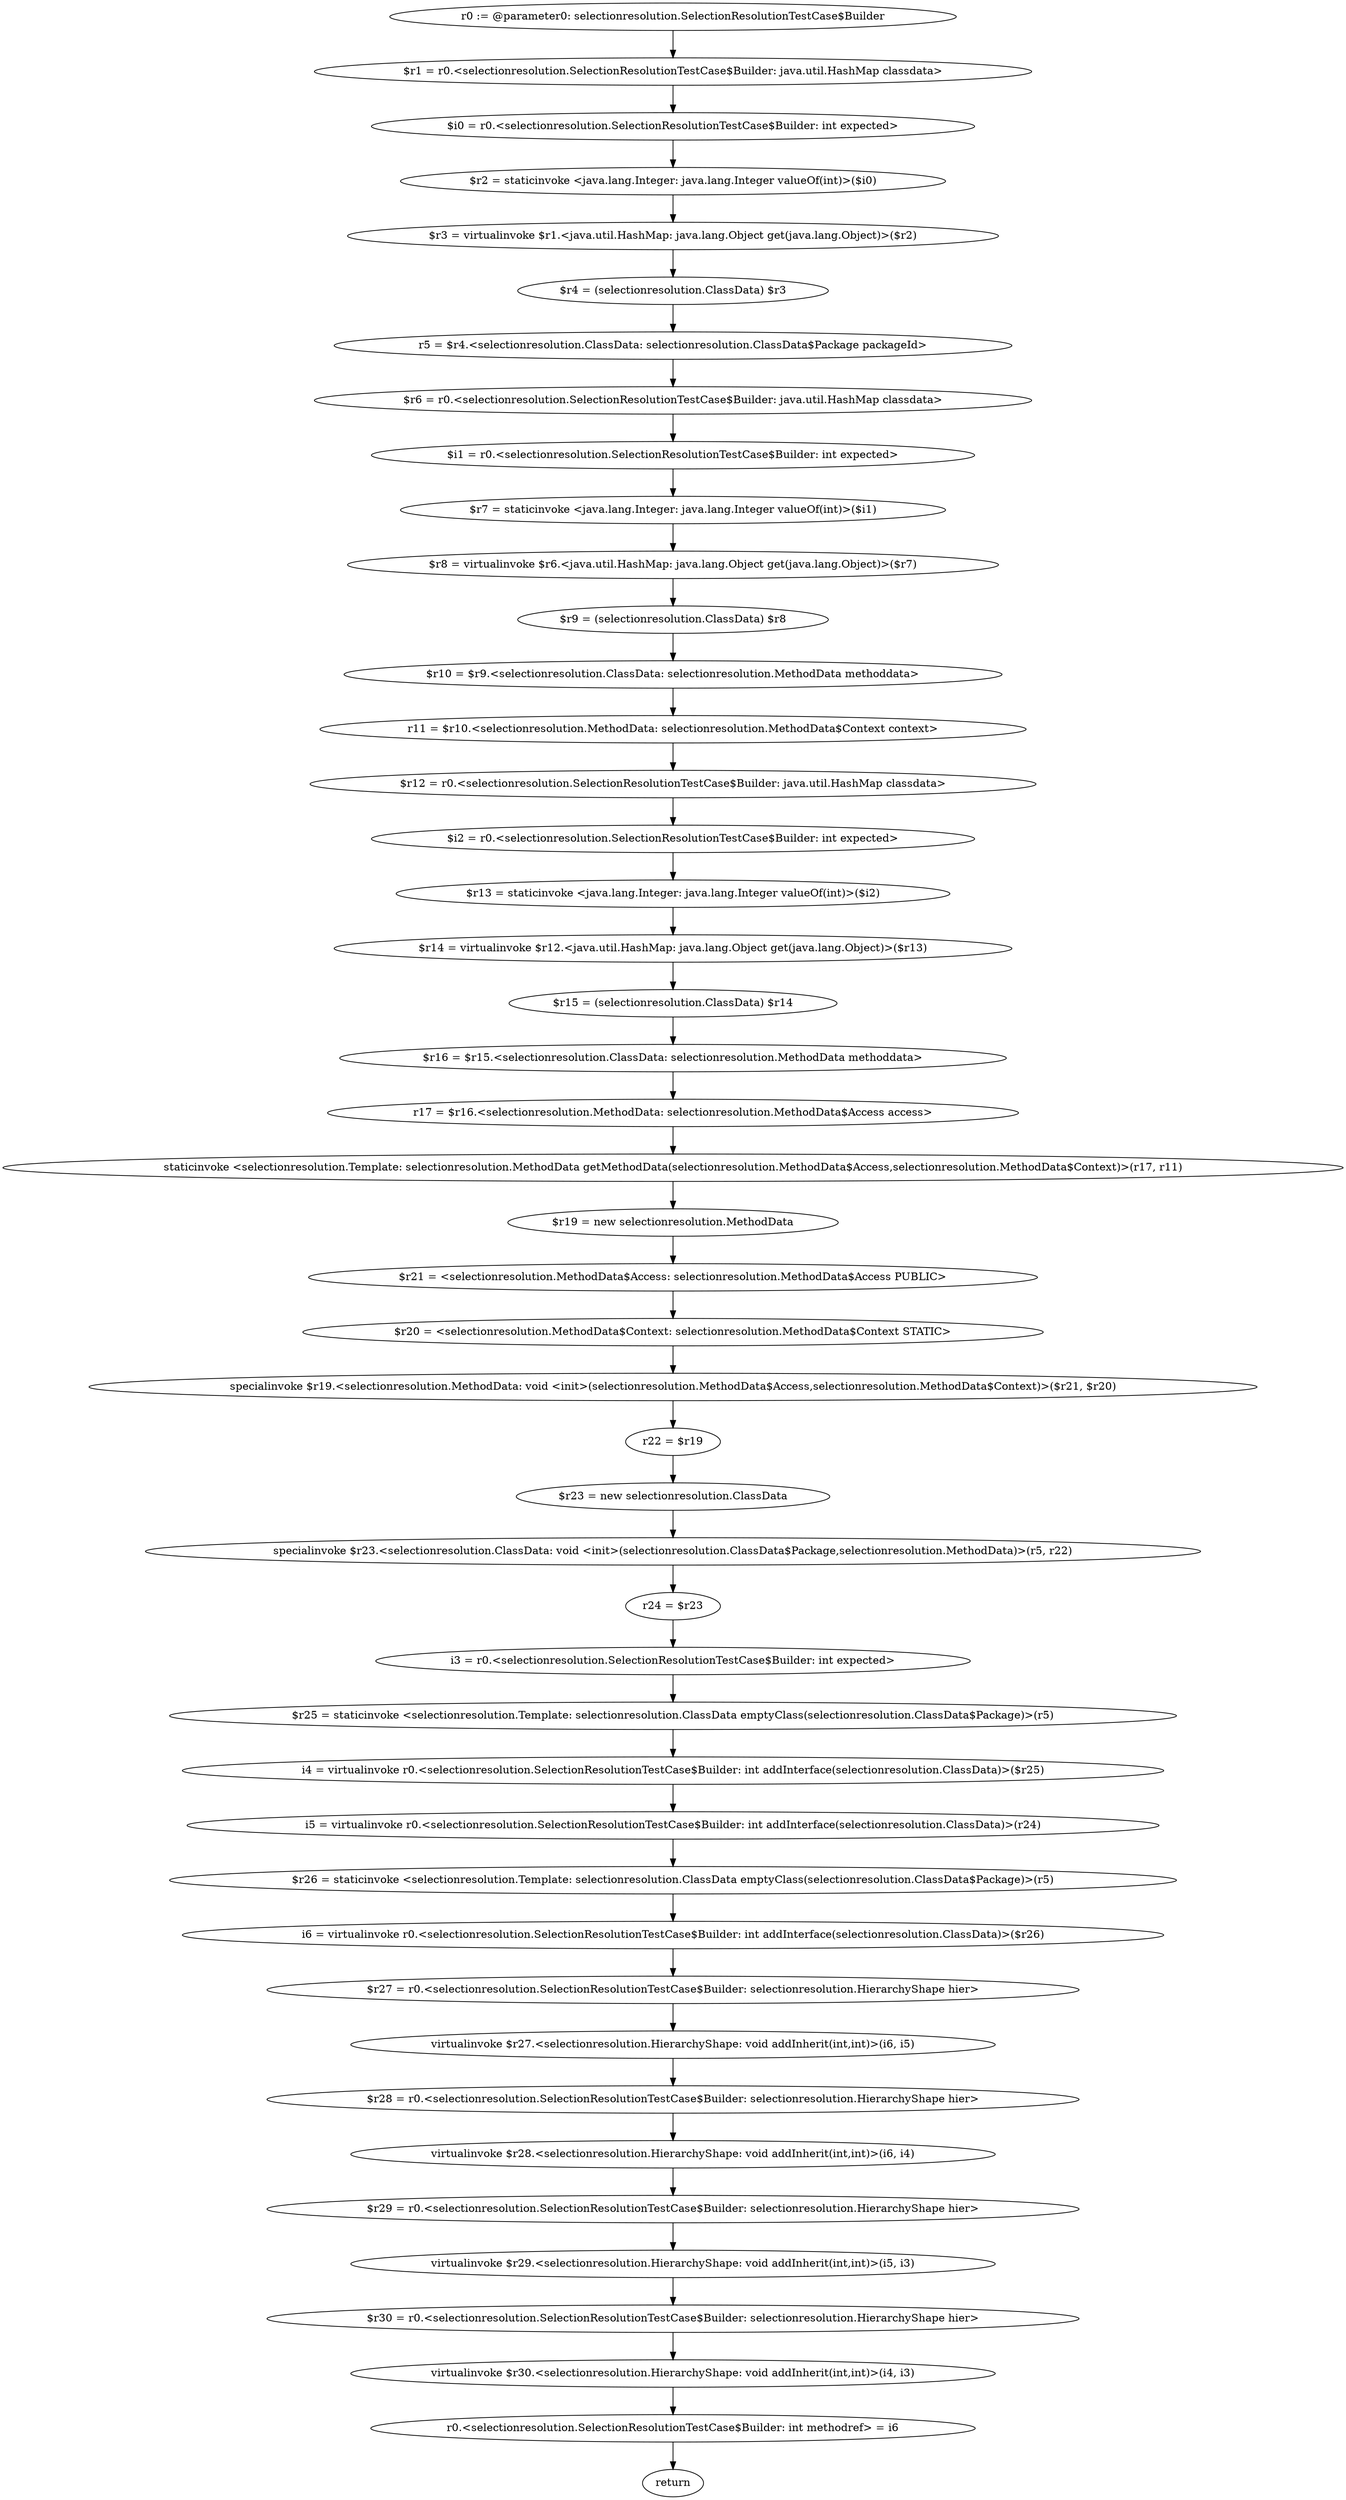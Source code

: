 digraph "unitGraph" {
    "r0 := @parameter0: selectionresolution.SelectionResolutionTestCase$Builder"
    "$r1 = r0.<selectionresolution.SelectionResolutionTestCase$Builder: java.util.HashMap classdata>"
    "$i0 = r0.<selectionresolution.SelectionResolutionTestCase$Builder: int expected>"
    "$r2 = staticinvoke <java.lang.Integer: java.lang.Integer valueOf(int)>($i0)"
    "$r3 = virtualinvoke $r1.<java.util.HashMap: java.lang.Object get(java.lang.Object)>($r2)"
    "$r4 = (selectionresolution.ClassData) $r3"
    "r5 = $r4.<selectionresolution.ClassData: selectionresolution.ClassData$Package packageId>"
    "$r6 = r0.<selectionresolution.SelectionResolutionTestCase$Builder: java.util.HashMap classdata>"
    "$i1 = r0.<selectionresolution.SelectionResolutionTestCase$Builder: int expected>"
    "$r7 = staticinvoke <java.lang.Integer: java.lang.Integer valueOf(int)>($i1)"
    "$r8 = virtualinvoke $r6.<java.util.HashMap: java.lang.Object get(java.lang.Object)>($r7)"
    "$r9 = (selectionresolution.ClassData) $r8"
    "$r10 = $r9.<selectionresolution.ClassData: selectionresolution.MethodData methoddata>"
    "r11 = $r10.<selectionresolution.MethodData: selectionresolution.MethodData$Context context>"
    "$r12 = r0.<selectionresolution.SelectionResolutionTestCase$Builder: java.util.HashMap classdata>"
    "$i2 = r0.<selectionresolution.SelectionResolutionTestCase$Builder: int expected>"
    "$r13 = staticinvoke <java.lang.Integer: java.lang.Integer valueOf(int)>($i2)"
    "$r14 = virtualinvoke $r12.<java.util.HashMap: java.lang.Object get(java.lang.Object)>($r13)"
    "$r15 = (selectionresolution.ClassData) $r14"
    "$r16 = $r15.<selectionresolution.ClassData: selectionresolution.MethodData methoddata>"
    "r17 = $r16.<selectionresolution.MethodData: selectionresolution.MethodData$Access access>"
    "staticinvoke <selectionresolution.Template: selectionresolution.MethodData getMethodData(selectionresolution.MethodData$Access,selectionresolution.MethodData$Context)>(r17, r11)"
    "$r19 = new selectionresolution.MethodData"
    "$r21 = <selectionresolution.MethodData$Access: selectionresolution.MethodData$Access PUBLIC>"
    "$r20 = <selectionresolution.MethodData$Context: selectionresolution.MethodData$Context STATIC>"
    "specialinvoke $r19.<selectionresolution.MethodData: void <init>(selectionresolution.MethodData$Access,selectionresolution.MethodData$Context)>($r21, $r20)"
    "r22 = $r19"
    "$r23 = new selectionresolution.ClassData"
    "specialinvoke $r23.<selectionresolution.ClassData: void <init>(selectionresolution.ClassData$Package,selectionresolution.MethodData)>(r5, r22)"
    "r24 = $r23"
    "i3 = r0.<selectionresolution.SelectionResolutionTestCase$Builder: int expected>"
    "$r25 = staticinvoke <selectionresolution.Template: selectionresolution.ClassData emptyClass(selectionresolution.ClassData$Package)>(r5)"
    "i4 = virtualinvoke r0.<selectionresolution.SelectionResolutionTestCase$Builder: int addInterface(selectionresolution.ClassData)>($r25)"
    "i5 = virtualinvoke r0.<selectionresolution.SelectionResolutionTestCase$Builder: int addInterface(selectionresolution.ClassData)>(r24)"
    "$r26 = staticinvoke <selectionresolution.Template: selectionresolution.ClassData emptyClass(selectionresolution.ClassData$Package)>(r5)"
    "i6 = virtualinvoke r0.<selectionresolution.SelectionResolutionTestCase$Builder: int addInterface(selectionresolution.ClassData)>($r26)"
    "$r27 = r0.<selectionresolution.SelectionResolutionTestCase$Builder: selectionresolution.HierarchyShape hier>"
    "virtualinvoke $r27.<selectionresolution.HierarchyShape: void addInherit(int,int)>(i6, i5)"
    "$r28 = r0.<selectionresolution.SelectionResolutionTestCase$Builder: selectionresolution.HierarchyShape hier>"
    "virtualinvoke $r28.<selectionresolution.HierarchyShape: void addInherit(int,int)>(i6, i4)"
    "$r29 = r0.<selectionresolution.SelectionResolutionTestCase$Builder: selectionresolution.HierarchyShape hier>"
    "virtualinvoke $r29.<selectionresolution.HierarchyShape: void addInherit(int,int)>(i5, i3)"
    "$r30 = r0.<selectionresolution.SelectionResolutionTestCase$Builder: selectionresolution.HierarchyShape hier>"
    "virtualinvoke $r30.<selectionresolution.HierarchyShape: void addInherit(int,int)>(i4, i3)"
    "r0.<selectionresolution.SelectionResolutionTestCase$Builder: int methodref> = i6"
    "return"
    "r0 := @parameter0: selectionresolution.SelectionResolutionTestCase$Builder"->"$r1 = r0.<selectionresolution.SelectionResolutionTestCase$Builder: java.util.HashMap classdata>";
    "$r1 = r0.<selectionresolution.SelectionResolutionTestCase$Builder: java.util.HashMap classdata>"->"$i0 = r0.<selectionresolution.SelectionResolutionTestCase$Builder: int expected>";
    "$i0 = r0.<selectionresolution.SelectionResolutionTestCase$Builder: int expected>"->"$r2 = staticinvoke <java.lang.Integer: java.lang.Integer valueOf(int)>($i0)";
    "$r2 = staticinvoke <java.lang.Integer: java.lang.Integer valueOf(int)>($i0)"->"$r3 = virtualinvoke $r1.<java.util.HashMap: java.lang.Object get(java.lang.Object)>($r2)";
    "$r3 = virtualinvoke $r1.<java.util.HashMap: java.lang.Object get(java.lang.Object)>($r2)"->"$r4 = (selectionresolution.ClassData) $r3";
    "$r4 = (selectionresolution.ClassData) $r3"->"r5 = $r4.<selectionresolution.ClassData: selectionresolution.ClassData$Package packageId>";
    "r5 = $r4.<selectionresolution.ClassData: selectionresolution.ClassData$Package packageId>"->"$r6 = r0.<selectionresolution.SelectionResolutionTestCase$Builder: java.util.HashMap classdata>";
    "$r6 = r0.<selectionresolution.SelectionResolutionTestCase$Builder: java.util.HashMap classdata>"->"$i1 = r0.<selectionresolution.SelectionResolutionTestCase$Builder: int expected>";
    "$i1 = r0.<selectionresolution.SelectionResolutionTestCase$Builder: int expected>"->"$r7 = staticinvoke <java.lang.Integer: java.lang.Integer valueOf(int)>($i1)";
    "$r7 = staticinvoke <java.lang.Integer: java.lang.Integer valueOf(int)>($i1)"->"$r8 = virtualinvoke $r6.<java.util.HashMap: java.lang.Object get(java.lang.Object)>($r7)";
    "$r8 = virtualinvoke $r6.<java.util.HashMap: java.lang.Object get(java.lang.Object)>($r7)"->"$r9 = (selectionresolution.ClassData) $r8";
    "$r9 = (selectionresolution.ClassData) $r8"->"$r10 = $r9.<selectionresolution.ClassData: selectionresolution.MethodData methoddata>";
    "$r10 = $r9.<selectionresolution.ClassData: selectionresolution.MethodData methoddata>"->"r11 = $r10.<selectionresolution.MethodData: selectionresolution.MethodData$Context context>";
    "r11 = $r10.<selectionresolution.MethodData: selectionresolution.MethodData$Context context>"->"$r12 = r0.<selectionresolution.SelectionResolutionTestCase$Builder: java.util.HashMap classdata>";
    "$r12 = r0.<selectionresolution.SelectionResolutionTestCase$Builder: java.util.HashMap classdata>"->"$i2 = r0.<selectionresolution.SelectionResolutionTestCase$Builder: int expected>";
    "$i2 = r0.<selectionresolution.SelectionResolutionTestCase$Builder: int expected>"->"$r13 = staticinvoke <java.lang.Integer: java.lang.Integer valueOf(int)>($i2)";
    "$r13 = staticinvoke <java.lang.Integer: java.lang.Integer valueOf(int)>($i2)"->"$r14 = virtualinvoke $r12.<java.util.HashMap: java.lang.Object get(java.lang.Object)>($r13)";
    "$r14 = virtualinvoke $r12.<java.util.HashMap: java.lang.Object get(java.lang.Object)>($r13)"->"$r15 = (selectionresolution.ClassData) $r14";
    "$r15 = (selectionresolution.ClassData) $r14"->"$r16 = $r15.<selectionresolution.ClassData: selectionresolution.MethodData methoddata>";
    "$r16 = $r15.<selectionresolution.ClassData: selectionresolution.MethodData methoddata>"->"r17 = $r16.<selectionresolution.MethodData: selectionresolution.MethodData$Access access>";
    "r17 = $r16.<selectionresolution.MethodData: selectionresolution.MethodData$Access access>"->"staticinvoke <selectionresolution.Template: selectionresolution.MethodData getMethodData(selectionresolution.MethodData$Access,selectionresolution.MethodData$Context)>(r17, r11)";
    "staticinvoke <selectionresolution.Template: selectionresolution.MethodData getMethodData(selectionresolution.MethodData$Access,selectionresolution.MethodData$Context)>(r17, r11)"->"$r19 = new selectionresolution.MethodData";
    "$r19 = new selectionresolution.MethodData"->"$r21 = <selectionresolution.MethodData$Access: selectionresolution.MethodData$Access PUBLIC>";
    "$r21 = <selectionresolution.MethodData$Access: selectionresolution.MethodData$Access PUBLIC>"->"$r20 = <selectionresolution.MethodData$Context: selectionresolution.MethodData$Context STATIC>";
    "$r20 = <selectionresolution.MethodData$Context: selectionresolution.MethodData$Context STATIC>"->"specialinvoke $r19.<selectionresolution.MethodData: void <init>(selectionresolution.MethodData$Access,selectionresolution.MethodData$Context)>($r21, $r20)";
    "specialinvoke $r19.<selectionresolution.MethodData: void <init>(selectionresolution.MethodData$Access,selectionresolution.MethodData$Context)>($r21, $r20)"->"r22 = $r19";
    "r22 = $r19"->"$r23 = new selectionresolution.ClassData";
    "$r23 = new selectionresolution.ClassData"->"specialinvoke $r23.<selectionresolution.ClassData: void <init>(selectionresolution.ClassData$Package,selectionresolution.MethodData)>(r5, r22)";
    "specialinvoke $r23.<selectionresolution.ClassData: void <init>(selectionresolution.ClassData$Package,selectionresolution.MethodData)>(r5, r22)"->"r24 = $r23";
    "r24 = $r23"->"i3 = r0.<selectionresolution.SelectionResolutionTestCase$Builder: int expected>";
    "i3 = r0.<selectionresolution.SelectionResolutionTestCase$Builder: int expected>"->"$r25 = staticinvoke <selectionresolution.Template: selectionresolution.ClassData emptyClass(selectionresolution.ClassData$Package)>(r5)";
    "$r25 = staticinvoke <selectionresolution.Template: selectionresolution.ClassData emptyClass(selectionresolution.ClassData$Package)>(r5)"->"i4 = virtualinvoke r0.<selectionresolution.SelectionResolutionTestCase$Builder: int addInterface(selectionresolution.ClassData)>($r25)";
    "i4 = virtualinvoke r0.<selectionresolution.SelectionResolutionTestCase$Builder: int addInterface(selectionresolution.ClassData)>($r25)"->"i5 = virtualinvoke r0.<selectionresolution.SelectionResolutionTestCase$Builder: int addInterface(selectionresolution.ClassData)>(r24)";
    "i5 = virtualinvoke r0.<selectionresolution.SelectionResolutionTestCase$Builder: int addInterface(selectionresolution.ClassData)>(r24)"->"$r26 = staticinvoke <selectionresolution.Template: selectionresolution.ClassData emptyClass(selectionresolution.ClassData$Package)>(r5)";
    "$r26 = staticinvoke <selectionresolution.Template: selectionresolution.ClassData emptyClass(selectionresolution.ClassData$Package)>(r5)"->"i6 = virtualinvoke r0.<selectionresolution.SelectionResolutionTestCase$Builder: int addInterface(selectionresolution.ClassData)>($r26)";
    "i6 = virtualinvoke r0.<selectionresolution.SelectionResolutionTestCase$Builder: int addInterface(selectionresolution.ClassData)>($r26)"->"$r27 = r0.<selectionresolution.SelectionResolutionTestCase$Builder: selectionresolution.HierarchyShape hier>";
    "$r27 = r0.<selectionresolution.SelectionResolutionTestCase$Builder: selectionresolution.HierarchyShape hier>"->"virtualinvoke $r27.<selectionresolution.HierarchyShape: void addInherit(int,int)>(i6, i5)";
    "virtualinvoke $r27.<selectionresolution.HierarchyShape: void addInherit(int,int)>(i6, i5)"->"$r28 = r0.<selectionresolution.SelectionResolutionTestCase$Builder: selectionresolution.HierarchyShape hier>";
    "$r28 = r0.<selectionresolution.SelectionResolutionTestCase$Builder: selectionresolution.HierarchyShape hier>"->"virtualinvoke $r28.<selectionresolution.HierarchyShape: void addInherit(int,int)>(i6, i4)";
    "virtualinvoke $r28.<selectionresolution.HierarchyShape: void addInherit(int,int)>(i6, i4)"->"$r29 = r0.<selectionresolution.SelectionResolutionTestCase$Builder: selectionresolution.HierarchyShape hier>";
    "$r29 = r0.<selectionresolution.SelectionResolutionTestCase$Builder: selectionresolution.HierarchyShape hier>"->"virtualinvoke $r29.<selectionresolution.HierarchyShape: void addInherit(int,int)>(i5, i3)";
    "virtualinvoke $r29.<selectionresolution.HierarchyShape: void addInherit(int,int)>(i5, i3)"->"$r30 = r0.<selectionresolution.SelectionResolutionTestCase$Builder: selectionresolution.HierarchyShape hier>";
    "$r30 = r0.<selectionresolution.SelectionResolutionTestCase$Builder: selectionresolution.HierarchyShape hier>"->"virtualinvoke $r30.<selectionresolution.HierarchyShape: void addInherit(int,int)>(i4, i3)";
    "virtualinvoke $r30.<selectionresolution.HierarchyShape: void addInherit(int,int)>(i4, i3)"->"r0.<selectionresolution.SelectionResolutionTestCase$Builder: int methodref> = i6";
    "r0.<selectionresolution.SelectionResolutionTestCase$Builder: int methodref> = i6"->"return";
}
